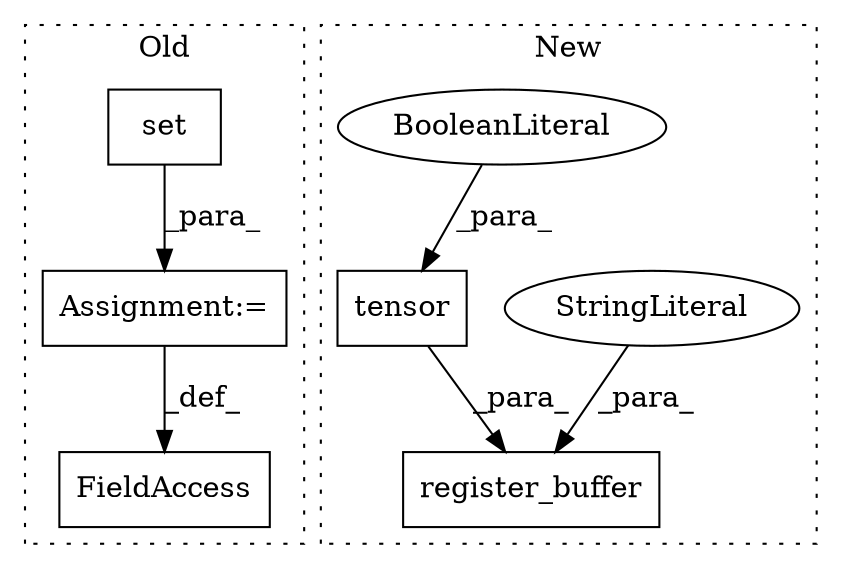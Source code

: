 digraph G {
subgraph cluster0 {
1 [label="set" a="32" s="4450" l="5" shape="box"];
3 [label="FieldAccess" a="22" s="4425" l="24" shape="box"];
5 [label="Assignment:=" a="7" s="4449" l="1" shape="box"];
label = "Old";
style="dotted";
}
subgraph cluster1 {
2 [label="register_buffer" a="32" s="5074,5125" l="16,1" shape="box"];
4 [label="tensor" a="32" s="5112,5124" l="7,1" shape="box"];
6 [label="StringLiteral" a="45" s="5090" l="15" shape="ellipse"];
7 [label="BooleanLiteral" a="9" s="5119" l="5" shape="ellipse"];
label = "New";
style="dotted";
}
1 -> 5 [label="_para_"];
4 -> 2 [label="_para_"];
5 -> 3 [label="_def_"];
6 -> 2 [label="_para_"];
7 -> 4 [label="_para_"];
}